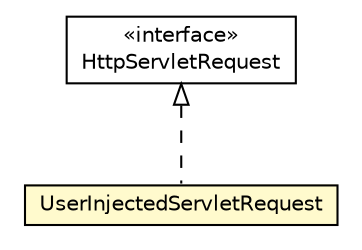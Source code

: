 #!/usr/local/bin/dot
#
# Class diagram 
# Generated by UMLGraph version R5_6-24-gf6e263 (http://www.umlgraph.org/)
#

digraph G {
	edge [fontname="Helvetica",fontsize=10,labelfontname="Helvetica",labelfontsize=10];
	node [fontname="Helvetica",fontsize=10,shape=plaintext];
	nodesep=0.25;
	ranksep=0.5;
	// net.trajano.auth.filter.UserInjectedServletRequest
	c343 [label=<<table title="net.trajano.auth.filter.UserInjectedServletRequest" border="0" cellborder="1" cellspacing="0" cellpadding="2" port="p" bgcolor="lemonChiffon" href="./UserInjectedServletRequest.html">
		<tr><td><table border="0" cellspacing="0" cellpadding="1">
<tr><td align="center" balign="center"> UserInjectedServletRequest </td></tr>
		</table></td></tr>
		</table>>, URL="./UserInjectedServletRequest.html", fontname="Helvetica", fontcolor="black", fontsize=10.0];
	//net.trajano.auth.filter.UserInjectedServletRequest implements javax.servlet.http.HttpServletRequest
	c356:p -> c343:p [dir=back,arrowtail=empty,style=dashed];
	// javax.servlet.http.HttpServletRequest
	c356 [label=<<table title="javax.servlet.http.HttpServletRequest" border="0" cellborder="1" cellspacing="0" cellpadding="2" port="p" href="http://java.sun.com/j2se/1.4.2/docs/api/javax/servlet/http/HttpServletRequest.html">
		<tr><td><table border="0" cellspacing="0" cellpadding="1">
<tr><td align="center" balign="center"> &#171;interface&#187; </td></tr>
<tr><td align="center" balign="center"> HttpServletRequest </td></tr>
		</table></td></tr>
		</table>>, URL="http://java.sun.com/j2se/1.4.2/docs/api/javax/servlet/http/HttpServletRequest.html", fontname="Helvetica", fontcolor="black", fontsize=10.0];
}

